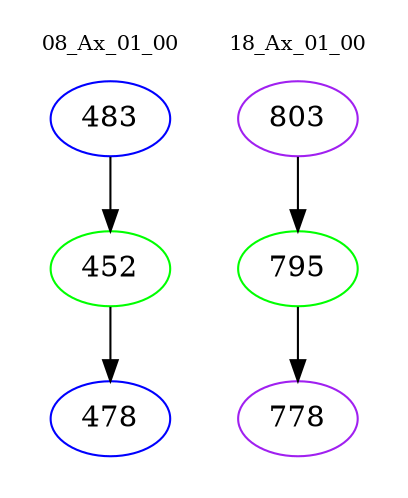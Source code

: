 digraph{
subgraph cluster_0 {
color = white
label = "08_Ax_01_00";
fontsize=10;
T0_483 [label="483", color="blue"]
T0_483 -> T0_452 [color="black"]
T0_452 [label="452", color="green"]
T0_452 -> T0_478 [color="black"]
T0_478 [label="478", color="blue"]
}
subgraph cluster_1 {
color = white
label = "18_Ax_01_00";
fontsize=10;
T1_803 [label="803", color="purple"]
T1_803 -> T1_795 [color="black"]
T1_795 [label="795", color="green"]
T1_795 -> T1_778 [color="black"]
T1_778 [label="778", color="purple"]
}
}
